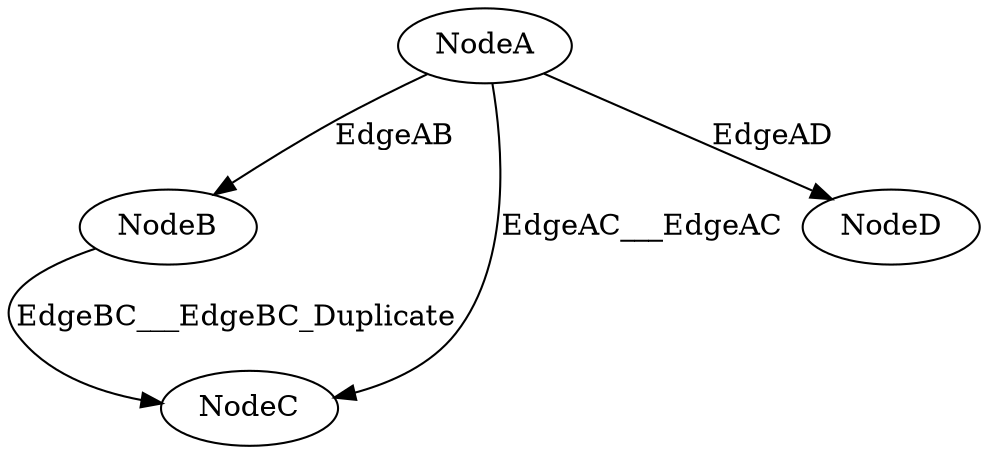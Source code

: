digraph MergedGraph {
    // Nodes
    uuid1___uuid3___uuid_a [label="NodeA"];
    uuid2___uuid5 [label="NodeB"];
    uuid4___uuid6___uuid_c [label="NodeC"];
    uuid_d [label="NodeD"]; // graph4.dot
    // Edges
    uuid1___uuid3___uuid_a -> uuid2___uuid5 [label="EdgeAB", provider="Provider1", ref="Ref1"];
    uuid1___uuid3___uuid_a -> uuid4___uuid6___uuid_c [label="EdgeAC___EdgeAC", provider="Provider2___Provider_x", ref="Ref2___Ref X"];
    uuid2___uuid5 -> uuid4___uuid6___uuid_c [label="EdgeBC___EdgeBC_Duplicate", provider="Provider3___Provider3_Duplicate", ref="Ref3___Ref3_Duplicate"];
    uuid1___uuid3___uuid_a -> uuid_d [label="EdgeAD", provider="Provider_y", ref="Ref Y"]    
}

